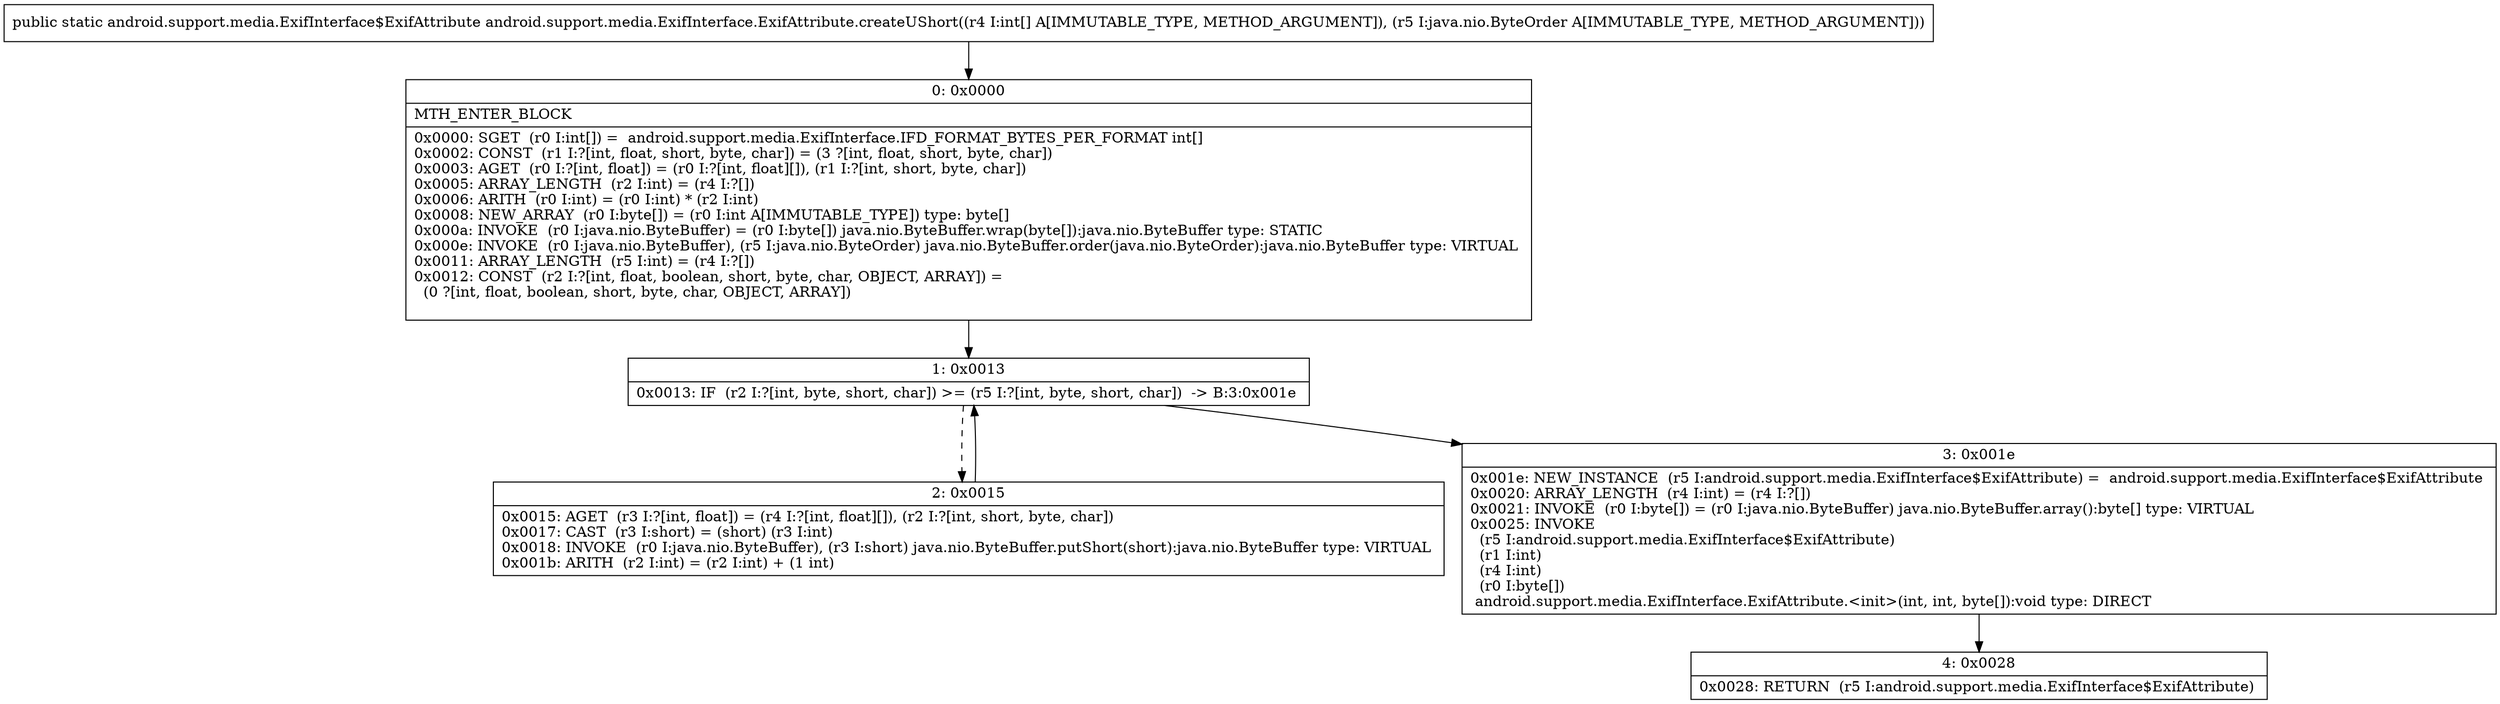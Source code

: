 digraph "CFG forandroid.support.media.ExifInterface.ExifAttribute.createUShort([ILjava\/nio\/ByteOrder;)Landroid\/support\/media\/ExifInterface$ExifAttribute;" {
Node_0 [shape=record,label="{0\:\ 0x0000|MTH_ENTER_BLOCK\l|0x0000: SGET  (r0 I:int[]) =  android.support.media.ExifInterface.IFD_FORMAT_BYTES_PER_FORMAT int[] \l0x0002: CONST  (r1 I:?[int, float, short, byte, char]) = (3 ?[int, float, short, byte, char]) \l0x0003: AGET  (r0 I:?[int, float]) = (r0 I:?[int, float][]), (r1 I:?[int, short, byte, char]) \l0x0005: ARRAY_LENGTH  (r2 I:int) = (r4 I:?[]) \l0x0006: ARITH  (r0 I:int) = (r0 I:int) * (r2 I:int) \l0x0008: NEW_ARRAY  (r0 I:byte[]) = (r0 I:int A[IMMUTABLE_TYPE]) type: byte[] \l0x000a: INVOKE  (r0 I:java.nio.ByteBuffer) = (r0 I:byte[]) java.nio.ByteBuffer.wrap(byte[]):java.nio.ByteBuffer type: STATIC \l0x000e: INVOKE  (r0 I:java.nio.ByteBuffer), (r5 I:java.nio.ByteOrder) java.nio.ByteBuffer.order(java.nio.ByteOrder):java.nio.ByteBuffer type: VIRTUAL \l0x0011: ARRAY_LENGTH  (r5 I:int) = (r4 I:?[]) \l0x0012: CONST  (r2 I:?[int, float, boolean, short, byte, char, OBJECT, ARRAY]) = \l  (0 ?[int, float, boolean, short, byte, char, OBJECT, ARRAY])\l \l}"];
Node_1 [shape=record,label="{1\:\ 0x0013|0x0013: IF  (r2 I:?[int, byte, short, char]) \>= (r5 I:?[int, byte, short, char])  \-\> B:3:0x001e \l}"];
Node_2 [shape=record,label="{2\:\ 0x0015|0x0015: AGET  (r3 I:?[int, float]) = (r4 I:?[int, float][]), (r2 I:?[int, short, byte, char]) \l0x0017: CAST  (r3 I:short) = (short) (r3 I:int) \l0x0018: INVOKE  (r0 I:java.nio.ByteBuffer), (r3 I:short) java.nio.ByteBuffer.putShort(short):java.nio.ByteBuffer type: VIRTUAL \l0x001b: ARITH  (r2 I:int) = (r2 I:int) + (1 int) \l}"];
Node_3 [shape=record,label="{3\:\ 0x001e|0x001e: NEW_INSTANCE  (r5 I:android.support.media.ExifInterface$ExifAttribute) =  android.support.media.ExifInterface$ExifAttribute \l0x0020: ARRAY_LENGTH  (r4 I:int) = (r4 I:?[]) \l0x0021: INVOKE  (r0 I:byte[]) = (r0 I:java.nio.ByteBuffer) java.nio.ByteBuffer.array():byte[] type: VIRTUAL \l0x0025: INVOKE  \l  (r5 I:android.support.media.ExifInterface$ExifAttribute)\l  (r1 I:int)\l  (r4 I:int)\l  (r0 I:byte[])\l android.support.media.ExifInterface.ExifAttribute.\<init\>(int, int, byte[]):void type: DIRECT \l}"];
Node_4 [shape=record,label="{4\:\ 0x0028|0x0028: RETURN  (r5 I:android.support.media.ExifInterface$ExifAttribute) \l}"];
MethodNode[shape=record,label="{public static android.support.media.ExifInterface$ExifAttribute android.support.media.ExifInterface.ExifAttribute.createUShort((r4 I:int[] A[IMMUTABLE_TYPE, METHOD_ARGUMENT]), (r5 I:java.nio.ByteOrder A[IMMUTABLE_TYPE, METHOD_ARGUMENT])) }"];
MethodNode -> Node_0;
Node_0 -> Node_1;
Node_1 -> Node_2[style=dashed];
Node_1 -> Node_3;
Node_2 -> Node_1;
Node_3 -> Node_4;
}

